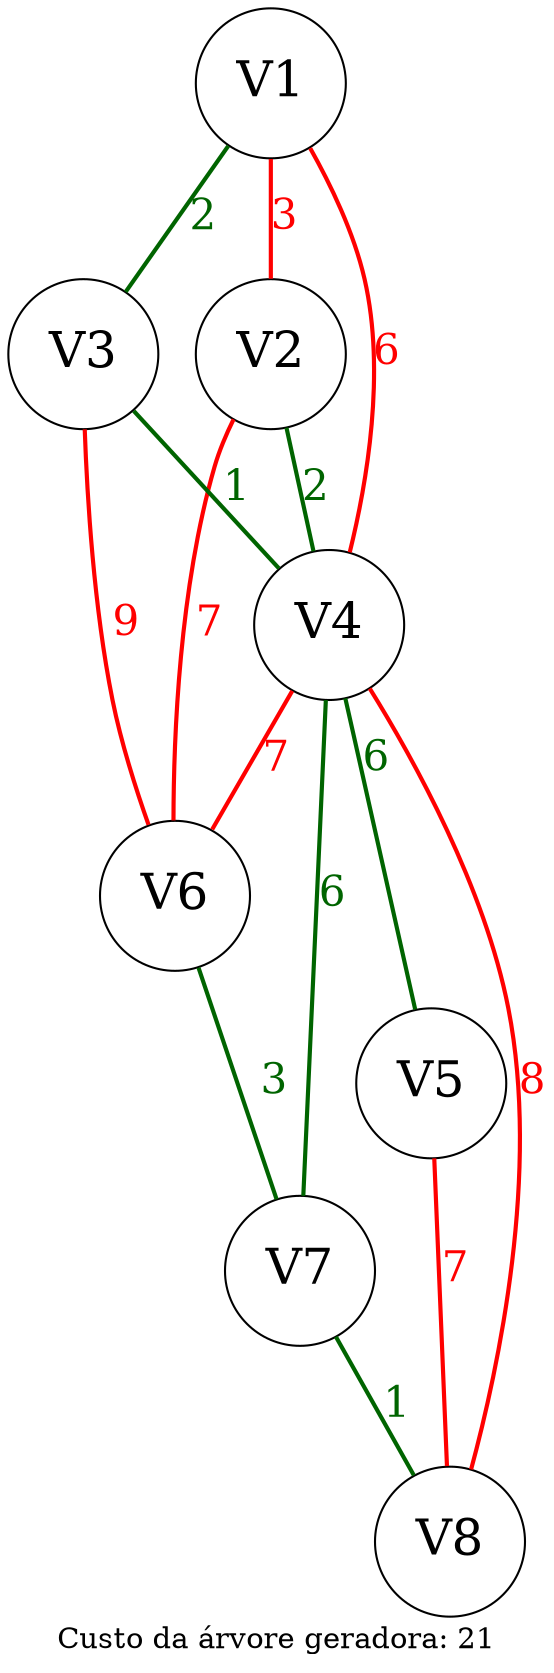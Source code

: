 graph "grafo" {
node [width=1.0,height=1.0];
label="Custo da árvore geradora: 21";
N1 [label="V1",fontsize=24];
N2 [label="V2",fontsize=24];
N3 [label="V3",fontsize=24];
N4 [label="V4",fontsize=24];
N5 [label="V5",fontsize=24];
N6 [label="V6",fontsize=24];
N7 [label="V7",fontsize=24];
N8 [label="V8",fontsize=24];
N1 -- N2 [label=3,color="red",fontcolor="red",weight=1,style="setlinewidth(2.0)",fontsize=20];
N1 -- N3 [label=2,color="darkgreen",fontcolor="darkgreen",weight=1,style="setlinewidth(2.0)",fontsize=20];
N1 -- N4 [label=6,color="red",fontcolor="red",weight=1,style="setlinewidth(2.0)",fontsize=20];
N2 -- N4 [label=2,color="darkgreen",fontcolor="darkgreen",weight=1,style="setlinewidth(2.0)",fontsize=20];
N2 -- N6 [label=7,color="red",fontcolor="red",weight=1,style="setlinewidth(2.0)",fontsize=20];
N3 -- N4 [label=1,color="darkgreen",fontcolor="darkgreen",weight=1,style="setlinewidth(2.0)",fontsize=20];
N3 -- N6 [label=9,color="red",fontcolor="red",weight=1,style="setlinewidth(2.0)",fontsize=20];
N4 -- N5 [label=6,color="darkgreen",fontcolor="darkgreen",weight=1,style="setlinewidth(2.0)",fontsize=20];
N4 -- N6 [label=7,color="red",fontcolor="red",weight=1,style="setlinewidth(2.0)",fontsize=20];
N4 -- N7 [label=6,color="darkgreen",fontcolor="darkgreen",weight=1,style="setlinewidth(2.0)",fontsize=20];
N4 -- N8 [label=8,color="red",fontcolor="red",weight=1,style="setlinewidth(2.0)",fontsize=20];
N5 -- N8 [label=7,color="red",fontcolor="red",weight=1,style="setlinewidth(2.0)",fontsize=20];
N6 -- N7 [label=3,color="darkgreen",fontcolor="darkgreen",weight=1,style="setlinewidth(2.0)",fontsize=20];
N7 -- N8 [label=1,color="darkgreen",fontcolor="darkgreen",weight=1,style="setlinewidth(2.0)",fontsize=20];
}